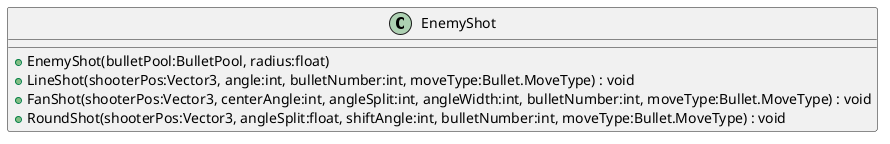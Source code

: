 @startuml
class EnemyShot {
    + EnemyShot(bulletPool:BulletPool, radius:float)
    + LineShot(shooterPos:Vector3, angle:int, bulletNumber:int, moveType:Bullet.MoveType) : void
    + FanShot(shooterPos:Vector3, centerAngle:int, angleSplit:int, angleWidth:int, bulletNumber:int, moveType:Bullet.MoveType) : void
    + RoundShot(shooterPos:Vector3, angleSplit:float, shiftAngle:int, bulletNumber:int, moveType:Bullet.MoveType) : void
}
@enduml
